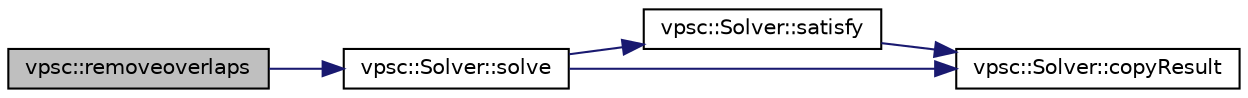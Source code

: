 digraph "vpsc::removeoverlaps"
{
  edge [fontname="Helvetica",fontsize="10",labelfontname="Helvetica",labelfontsize="10"];
  node [fontname="Helvetica",fontsize="10",shape=record];
  rankdir="LR";
  Node4 [label="vpsc::removeoverlaps",height=0.2,width=0.4,color="black", fillcolor="grey75", style="filled", fontcolor="black"];
  Node4 -> Node5 [color="midnightblue",fontsize="10",style="solid",fontname="Helvetica"];
  Node5 [label="vpsc::Solver::solve",height=0.2,width=0.4,color="black", fillcolor="white", style="filled",URL="$classvpsc_1_1Solver.html#a9dceaa66aa7d4ed9576dbbf0d1219558",tooltip="Results in an optimum solution subject to the constraints. "];
  Node5 -> Node6 [color="midnightblue",fontsize="10",style="solid",fontname="Helvetica"];
  Node6 [label="vpsc::Solver::satisfy",height=0.2,width=0.4,color="black", fillcolor="white", style="filled",URL="$classvpsc_1_1Solver.html#aa8b60b42366385fdea0e69b0f5caff40",tooltip="Results in an approximate solution subject to the constraints. "];
  Node6 -> Node7 [color="midnightblue",fontsize="10",style="solid",fontname="Helvetica"];
  Node7 [label="vpsc::Solver::copyResult",height=0.2,width=0.4,color="black", fillcolor="white", style="filled",URL="$classvpsc_1_1Solver.html#a69105f1f289689852e33b84693f0f2f2"];
  Node5 -> Node7 [color="midnightblue",fontsize="10",style="solid",fontname="Helvetica"];
}
